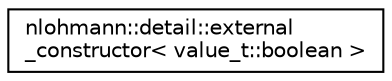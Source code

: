 digraph "Graphical Class Hierarchy"
{
 // LATEX_PDF_SIZE
  edge [fontname="Helvetica",fontsize="10",labelfontname="Helvetica",labelfontsize="10"];
  node [fontname="Helvetica",fontsize="10",shape=record];
  rankdir="LR";
  Node0 [label="nlohmann::detail::external\l_constructor\< value_t::boolean \>",height=0.2,width=0.4,color="black", fillcolor="white", style="filled",URL="$d5/d36/structnlohmann_1_1detail_1_1external__constructor_3_01value__t_1_1boolean_01_4.html",tooltip=" "];
}
